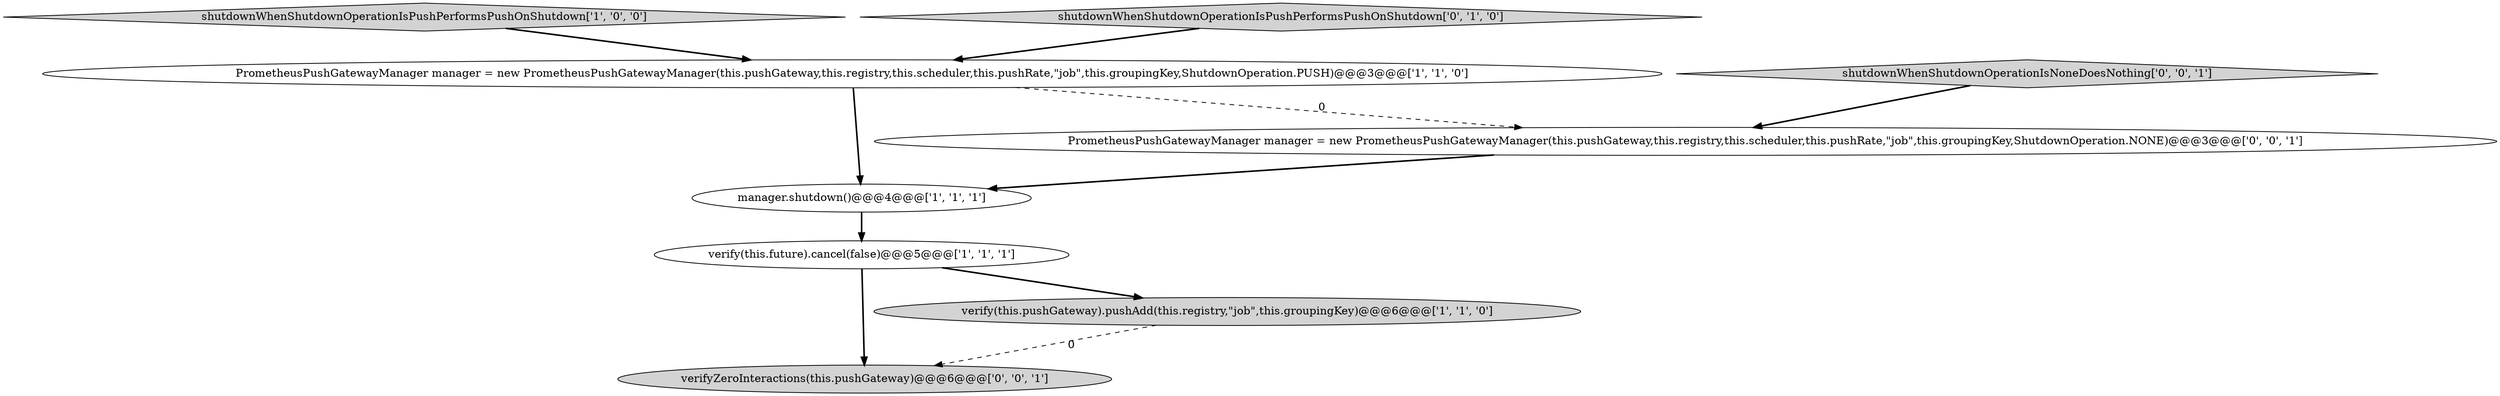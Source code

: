 digraph {
3 [style = filled, label = "shutdownWhenShutdownOperationIsPushPerformsPushOnShutdown['1', '0', '0']", fillcolor = lightgray, shape = diamond image = "AAA0AAABBB1BBB"];
8 [style = filled, label = "verifyZeroInteractions(this.pushGateway)@@@6@@@['0', '0', '1']", fillcolor = lightgray, shape = ellipse image = "AAA0AAABBB3BBB"];
5 [style = filled, label = "shutdownWhenShutdownOperationIsPushPerformsPushOnShutdown['0', '1', '0']", fillcolor = lightgray, shape = diamond image = "AAA0AAABBB2BBB"];
4 [style = filled, label = "verify(this.future).cancel(false)@@@5@@@['1', '1', '1']", fillcolor = white, shape = ellipse image = "AAA0AAABBB1BBB"];
2 [style = filled, label = "PrometheusPushGatewayManager manager = new PrometheusPushGatewayManager(this.pushGateway,this.registry,this.scheduler,this.pushRate,\"job\",this.groupingKey,ShutdownOperation.PUSH)@@@3@@@['1', '1', '0']", fillcolor = white, shape = ellipse image = "AAA0AAABBB1BBB"];
1 [style = filled, label = "verify(this.pushGateway).pushAdd(this.registry,\"job\",this.groupingKey)@@@6@@@['1', '1', '0']", fillcolor = lightgray, shape = ellipse image = "AAA0AAABBB1BBB"];
6 [style = filled, label = "shutdownWhenShutdownOperationIsNoneDoesNothing['0', '0', '1']", fillcolor = lightgray, shape = diamond image = "AAA0AAABBB3BBB"];
7 [style = filled, label = "PrometheusPushGatewayManager manager = new PrometheusPushGatewayManager(this.pushGateway,this.registry,this.scheduler,this.pushRate,\"job\",this.groupingKey,ShutdownOperation.NONE)@@@3@@@['0', '0', '1']", fillcolor = white, shape = ellipse image = "AAA0AAABBB3BBB"];
0 [style = filled, label = "manager.shutdown()@@@4@@@['1', '1', '1']", fillcolor = white, shape = ellipse image = "AAA0AAABBB1BBB"];
4->8 [style = bold, label=""];
1->8 [style = dashed, label="0"];
5->2 [style = bold, label=""];
4->1 [style = bold, label=""];
2->0 [style = bold, label=""];
7->0 [style = bold, label=""];
3->2 [style = bold, label=""];
6->7 [style = bold, label=""];
2->7 [style = dashed, label="0"];
0->4 [style = bold, label=""];
}
